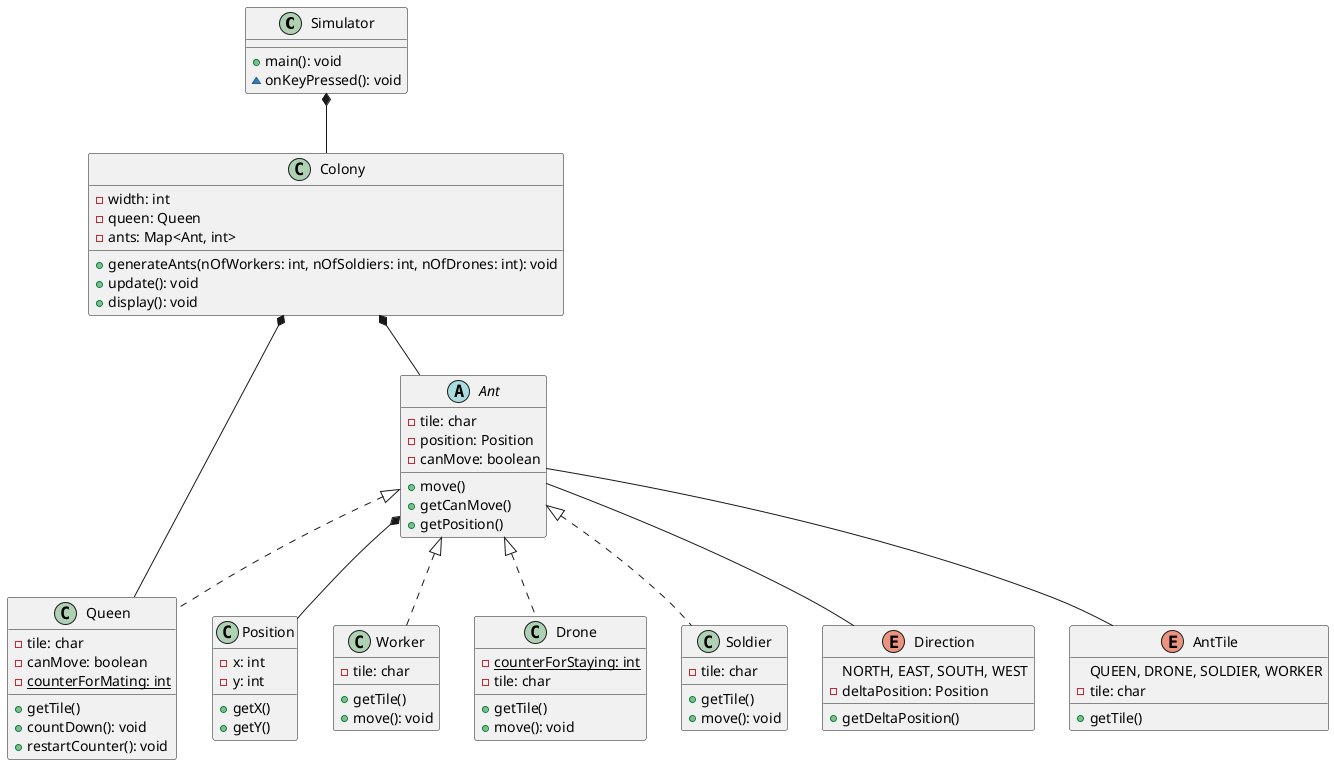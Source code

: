 @startuml

class Simulator {
    +main(): void
    ~onKeyPressed(): void
}

class Colony {
    -width: int
    -queen: Queen
    -ants: Map<Ant, int>
    +generateAnts(nOfWorkers: int, nOfSoldiers: int, nOfDrones: int): void
    +update(): void
    +display(): void
}

abstract class Ant {
    -tile: char
    -position: Position
    -canMove: boolean
    +move()
    +getCanMove()
    +getPosition()
}

Colony *-- Ant
Simulator *-- Colony

class Position {
    -x: int
    -y: int
    +getX()
    +getY()
}

Ant *-- Position

class Queen implements Ant {
    -tile: char
    -canMove: boolean
    -{static} counterForMating: int
    +getTile()
    +countDown(): void
    +restartCounter(): void
}

Colony *-- Queen

class Worker implements Ant {
    -tile: char
    +getTile()
    +move(): void
}

class Drone implements Ant {
    -{static} counterForStaying: int
    -tile: char
    +getTile()
    +move(): void
}

class Soldier implements Ant {
    -tile: char
    +getTile()
    +move(): void
}

enum Direction {
    NORTH, EAST, SOUTH, WEST
    -deltaPosition: Position
    +getDeltaPosition()
}

Ant -- Direction

enum AntTile {
    QUEEN, DRONE, SOLDIER, WORKER
    -tile: char
    +getTile()
}

Ant -- AntTile

@enduml